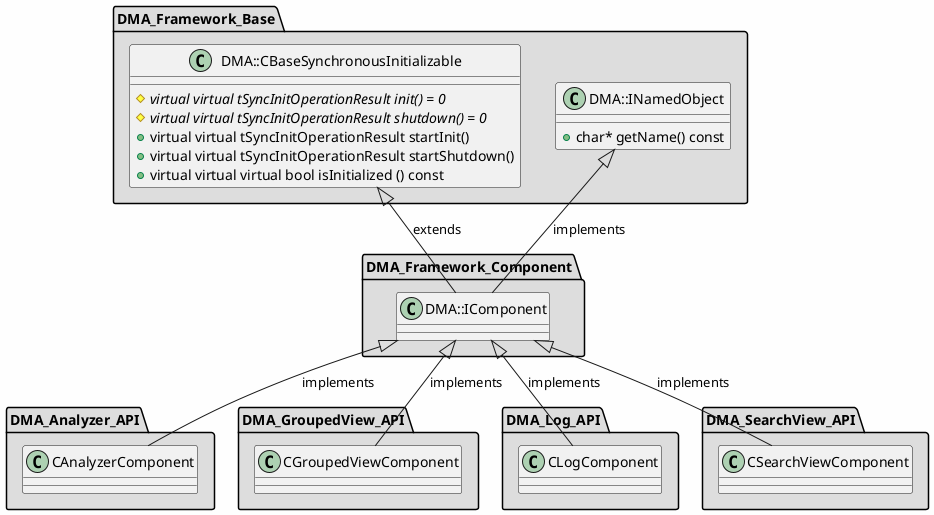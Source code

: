 
@startuml

skinparam backgroundColor #FEFEFE
skinparam wrapWidth 600
package "DMA_Analyzer_API" #DDDDDD
{

class "CAnalyzerComponent"
{
}

}

package "DMA_Framework_Base" #DDDDDD
{

class "DMA::CBaseSynchronousInitializable"
{
    # {abstract} virtual virtual tSyncInitOperationResult init() = 0
    # {abstract} virtual virtual tSyncInitOperationResult shutdown() = 0
    + virtual virtual tSyncInitOperationResult startInit()
    + virtual virtual tSyncInitOperationResult startShutdown()
    + virtual virtual virtual bool isInitialized () const
}

class "DMA::INamedObject"
{
    + char* getName() const
}

}

package "DMA_Framework_Component" #DDDDDD
{

class "DMA::IComponent"
{
}

}

package "DMA_GroupedView_API" #DDDDDD
{

class "CGroupedViewComponent"
{
}

}

package "DMA_Log_API" #DDDDDD
{

class "CLogComponent"
{
}

}

package "DMA_SearchView_API" #DDDDDD
{

class "CSearchViewComponent"
{
}

}

'====================Inheritance section====================
DMA::IComponent <|-- CAnalyzerComponent : implements
DMA::CBaseSynchronousInitializable <|-- DMA::IComponent : extends
DMA::INamedObject <|-- DMA::IComponent : implements
DMA::IComponent <|-- CGroupedViewComponent : implements
DMA::IComponent <|-- CLogComponent : implements
DMA::IComponent <|-- CSearchViewComponent : implements

@enduml